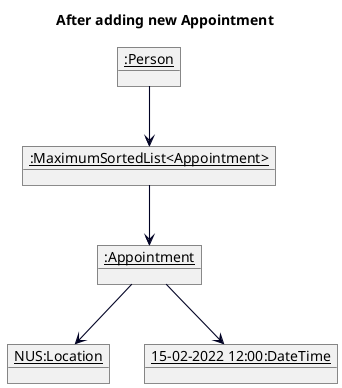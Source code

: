 @startuml
skinparam arrowThickness 1.1
skinparam arrowColor #000123
skinparam classBackgroundColor MODEL_COLOR
skinparam classAttributeIconSize 0
show fields

title After adding new Appointment

object "__:Person__" as person {
}
object "__:MaximumSortedList<Appointment>__" as appointmentList {
}

object "__:Appointment__" as appointment {

}

object "__NUS:Location__" as location {
}

object "__15-02-2022 12:00:DateTime__" as dateTime {
}

person --> appointmentList
appointmentList --> appointment
appointment --> location
appointment --> dateTime

@enduml
